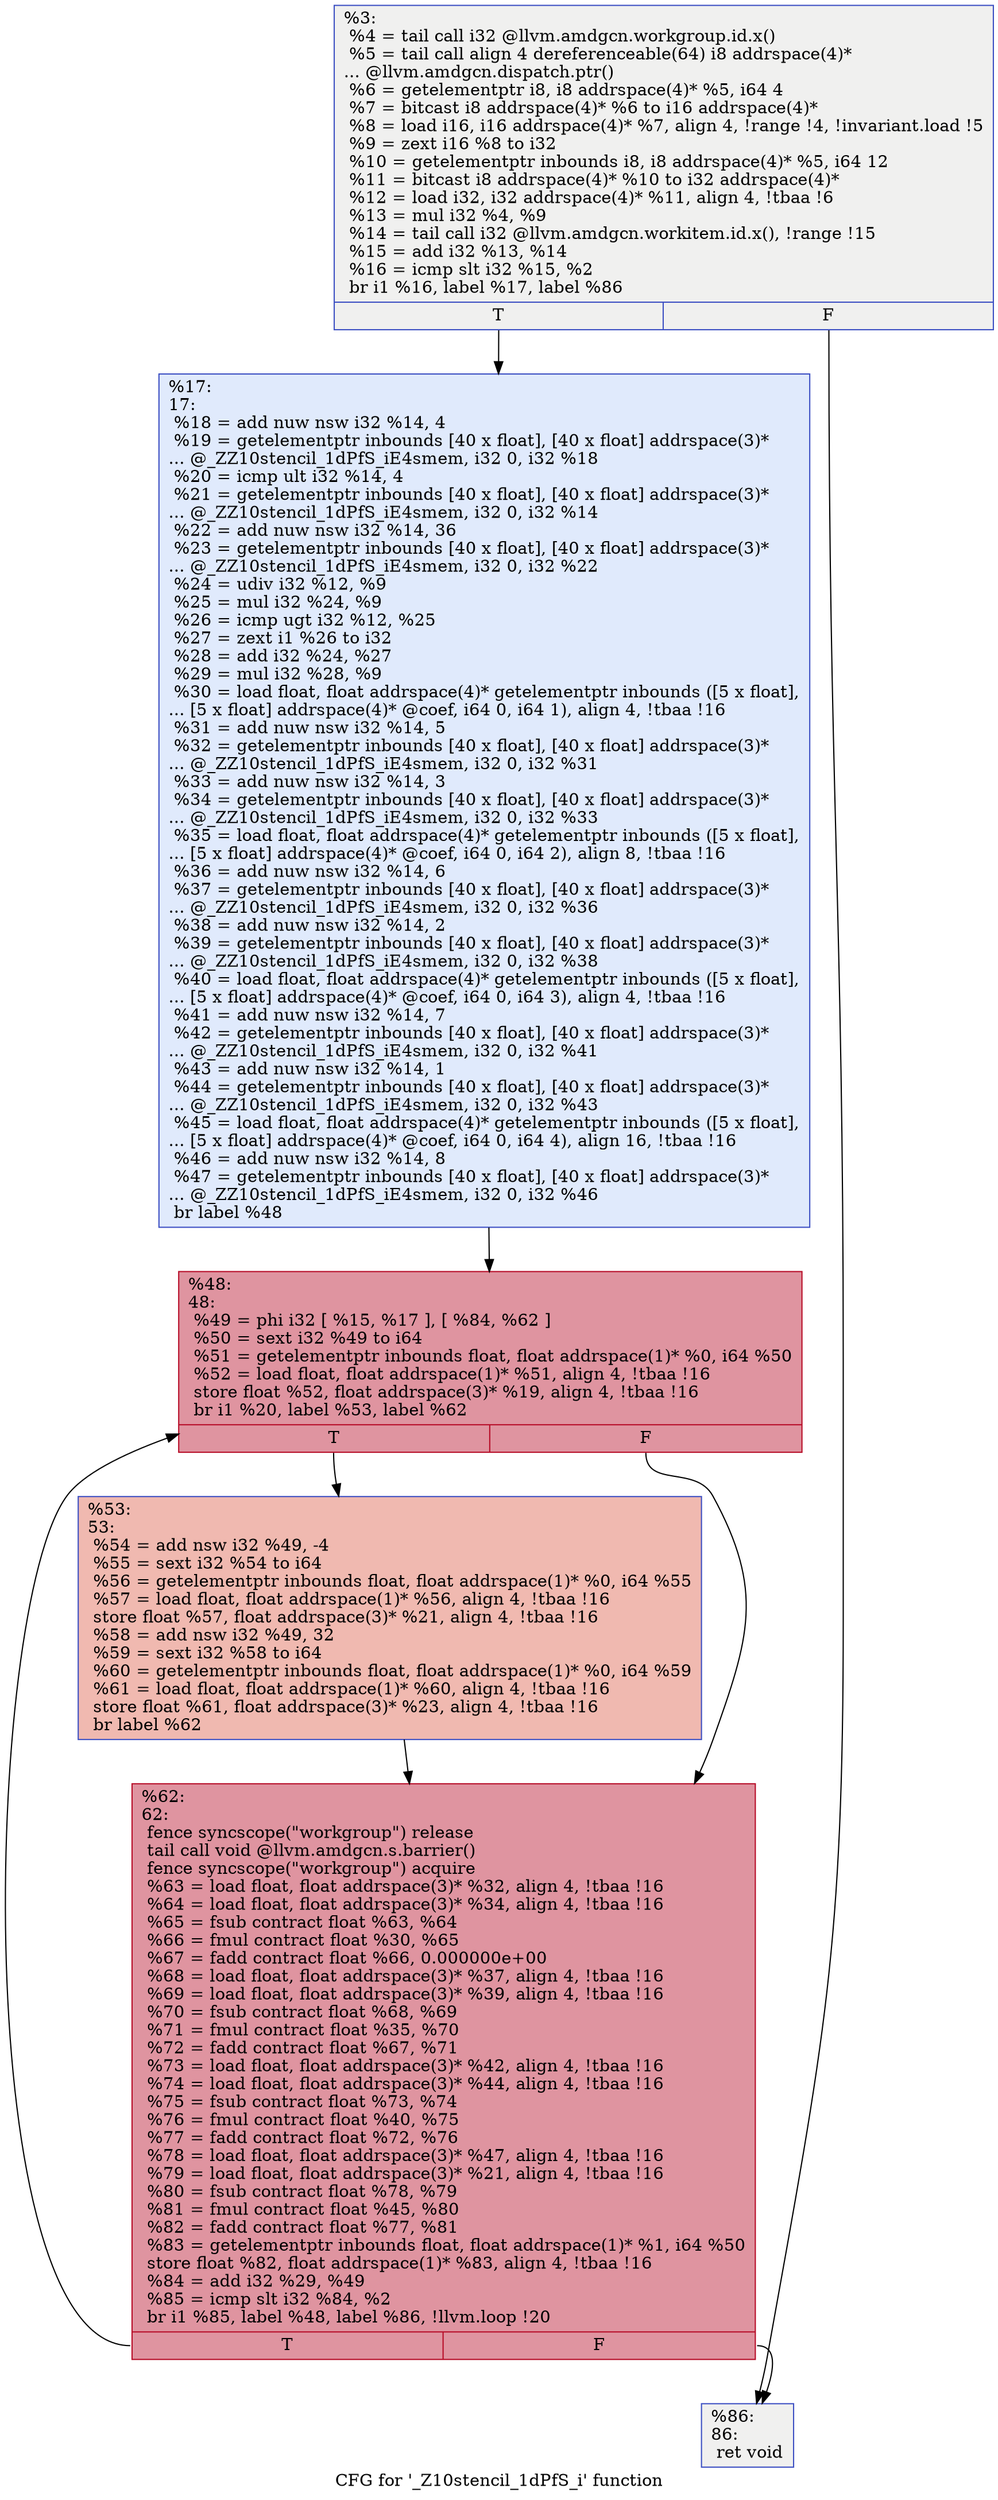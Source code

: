 digraph "CFG for '_Z10stencil_1dPfS_i' function" {
	label="CFG for '_Z10stencil_1dPfS_i' function";

	Node0x6023a80 [shape=record,color="#3d50c3ff", style=filled, fillcolor="#dedcdb70",label="{%3:\l  %4 = tail call i32 @llvm.amdgcn.workgroup.id.x()\l  %5 = tail call align 4 dereferenceable(64) i8 addrspace(4)*\l... @llvm.amdgcn.dispatch.ptr()\l  %6 = getelementptr i8, i8 addrspace(4)* %5, i64 4\l  %7 = bitcast i8 addrspace(4)* %6 to i16 addrspace(4)*\l  %8 = load i16, i16 addrspace(4)* %7, align 4, !range !4, !invariant.load !5\l  %9 = zext i16 %8 to i32\l  %10 = getelementptr inbounds i8, i8 addrspace(4)* %5, i64 12\l  %11 = bitcast i8 addrspace(4)* %10 to i32 addrspace(4)*\l  %12 = load i32, i32 addrspace(4)* %11, align 4, !tbaa !6\l  %13 = mul i32 %4, %9\l  %14 = tail call i32 @llvm.amdgcn.workitem.id.x(), !range !15\l  %15 = add i32 %13, %14\l  %16 = icmp slt i32 %15, %2\l  br i1 %16, label %17, label %86\l|{<s0>T|<s1>F}}"];
	Node0x6023a80:s0 -> Node0x6024dc0;
	Node0x6023a80:s1 -> Node0x6025770;
	Node0x6024dc0 [shape=record,color="#3d50c3ff", style=filled, fillcolor="#b9d0f970",label="{%17:\l17:                                               \l  %18 = add nuw nsw i32 %14, 4\l  %19 = getelementptr inbounds [40 x float], [40 x float] addrspace(3)*\l... @_ZZ10stencil_1dPfS_iE4smem, i32 0, i32 %18\l  %20 = icmp ult i32 %14, 4\l  %21 = getelementptr inbounds [40 x float], [40 x float] addrspace(3)*\l... @_ZZ10stencil_1dPfS_iE4smem, i32 0, i32 %14\l  %22 = add nuw nsw i32 %14, 36\l  %23 = getelementptr inbounds [40 x float], [40 x float] addrspace(3)*\l... @_ZZ10stencil_1dPfS_iE4smem, i32 0, i32 %22\l  %24 = udiv i32 %12, %9\l  %25 = mul i32 %24, %9\l  %26 = icmp ugt i32 %12, %25\l  %27 = zext i1 %26 to i32\l  %28 = add i32 %24, %27\l  %29 = mul i32 %28, %9\l  %30 = load float, float addrspace(4)* getelementptr inbounds ([5 x float],\l... [5 x float] addrspace(4)* @coef, i64 0, i64 1), align 4, !tbaa !16\l  %31 = add nuw nsw i32 %14, 5\l  %32 = getelementptr inbounds [40 x float], [40 x float] addrspace(3)*\l... @_ZZ10stencil_1dPfS_iE4smem, i32 0, i32 %31\l  %33 = add nuw nsw i32 %14, 3\l  %34 = getelementptr inbounds [40 x float], [40 x float] addrspace(3)*\l... @_ZZ10stencil_1dPfS_iE4smem, i32 0, i32 %33\l  %35 = load float, float addrspace(4)* getelementptr inbounds ([5 x float],\l... [5 x float] addrspace(4)* @coef, i64 0, i64 2), align 8, !tbaa !16\l  %36 = add nuw nsw i32 %14, 6\l  %37 = getelementptr inbounds [40 x float], [40 x float] addrspace(3)*\l... @_ZZ10stencil_1dPfS_iE4smem, i32 0, i32 %36\l  %38 = add nuw nsw i32 %14, 2\l  %39 = getelementptr inbounds [40 x float], [40 x float] addrspace(3)*\l... @_ZZ10stencil_1dPfS_iE4smem, i32 0, i32 %38\l  %40 = load float, float addrspace(4)* getelementptr inbounds ([5 x float],\l... [5 x float] addrspace(4)* @coef, i64 0, i64 3), align 4, !tbaa !16\l  %41 = add nuw nsw i32 %14, 7\l  %42 = getelementptr inbounds [40 x float], [40 x float] addrspace(3)*\l... @_ZZ10stencil_1dPfS_iE4smem, i32 0, i32 %41\l  %43 = add nuw nsw i32 %14, 1\l  %44 = getelementptr inbounds [40 x float], [40 x float] addrspace(3)*\l... @_ZZ10stencil_1dPfS_iE4smem, i32 0, i32 %43\l  %45 = load float, float addrspace(4)* getelementptr inbounds ([5 x float],\l... [5 x float] addrspace(4)* @coef, i64 0, i64 4), align 16, !tbaa !16\l  %46 = add nuw nsw i32 %14, 8\l  %47 = getelementptr inbounds [40 x float], [40 x float] addrspace(3)*\l... @_ZZ10stencil_1dPfS_iE4smem, i32 0, i32 %46\l  br label %48\l}"];
	Node0x6024dc0 -> Node0x60277e0;
	Node0x60277e0 [shape=record,color="#b70d28ff", style=filled, fillcolor="#b70d2870",label="{%48:\l48:                                               \l  %49 = phi i32 [ %15, %17 ], [ %84, %62 ]\l  %50 = sext i32 %49 to i64\l  %51 = getelementptr inbounds float, float addrspace(1)* %0, i64 %50\l  %52 = load float, float addrspace(1)* %51, align 4, !tbaa !16\l  store float %52, float addrspace(3)* %19, align 4, !tbaa !16\l  br i1 %20, label %53, label %62\l|{<s0>T|<s1>F}}"];
	Node0x60277e0:s0 -> Node0x6027c50;
	Node0x60277e0:s1 -> Node0x60278d0;
	Node0x6027c50 [shape=record,color="#3d50c3ff", style=filled, fillcolor="#de614d70",label="{%53:\l53:                                               \l  %54 = add nsw i32 %49, -4\l  %55 = sext i32 %54 to i64\l  %56 = getelementptr inbounds float, float addrspace(1)* %0, i64 %55\l  %57 = load float, float addrspace(1)* %56, align 4, !tbaa !16\l  store float %57, float addrspace(3)* %21, align 4, !tbaa !16\l  %58 = add nsw i32 %49, 32\l  %59 = sext i32 %58 to i64\l  %60 = getelementptr inbounds float, float addrspace(1)* %0, i64 %59\l  %61 = load float, float addrspace(1)* %60, align 4, !tbaa !16\l  store float %61, float addrspace(3)* %23, align 4, !tbaa !16\l  br label %62\l}"];
	Node0x6027c50 -> Node0x60278d0;
	Node0x60278d0 [shape=record,color="#b70d28ff", style=filled, fillcolor="#b70d2870",label="{%62:\l62:                                               \l  fence syncscope(\"workgroup\") release\l  tail call void @llvm.amdgcn.s.barrier()\l  fence syncscope(\"workgroup\") acquire\l  %63 = load float, float addrspace(3)* %32, align 4, !tbaa !16\l  %64 = load float, float addrspace(3)* %34, align 4, !tbaa !16\l  %65 = fsub contract float %63, %64\l  %66 = fmul contract float %30, %65\l  %67 = fadd contract float %66, 0.000000e+00\l  %68 = load float, float addrspace(3)* %37, align 4, !tbaa !16\l  %69 = load float, float addrspace(3)* %39, align 4, !tbaa !16\l  %70 = fsub contract float %68, %69\l  %71 = fmul contract float %35, %70\l  %72 = fadd contract float %67, %71\l  %73 = load float, float addrspace(3)* %42, align 4, !tbaa !16\l  %74 = load float, float addrspace(3)* %44, align 4, !tbaa !16\l  %75 = fsub contract float %73, %74\l  %76 = fmul contract float %40, %75\l  %77 = fadd contract float %72, %76\l  %78 = load float, float addrspace(3)* %47, align 4, !tbaa !16\l  %79 = load float, float addrspace(3)* %21, align 4, !tbaa !16\l  %80 = fsub contract float %78, %79\l  %81 = fmul contract float %45, %80\l  %82 = fadd contract float %77, %81\l  %83 = getelementptr inbounds float, float addrspace(1)* %1, i64 %50\l  store float %82, float addrspace(1)* %83, align 4, !tbaa !16\l  %84 = add i32 %29, %49\l  %85 = icmp slt i32 %84, %2\l  br i1 %85, label %48, label %86, !llvm.loop !20\l|{<s0>T|<s1>F}}"];
	Node0x60278d0:s0 -> Node0x60277e0;
	Node0x60278d0:s1 -> Node0x6025770;
	Node0x6025770 [shape=record,color="#3d50c3ff", style=filled, fillcolor="#dedcdb70",label="{%86:\l86:                                               \l  ret void\l}"];
}
